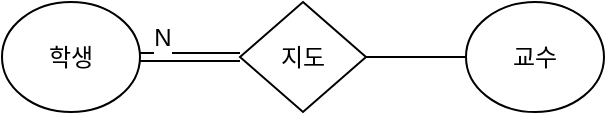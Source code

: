 <mxfile version="26.0.11">
  <diagram name="페이지-1" id="pJFXeUfrOZDQJaGf4EEy">
    <mxGraphModel dx="486" dy="734" grid="0" gridSize="10" guides="1" tooltips="1" connect="1" arrows="1" fold="1" page="0" pageScale="1" pageWidth="827" pageHeight="1169" math="0" shadow="0">
      <root>
        <mxCell id="0" />
        <mxCell id="1" parent="0" />
        <mxCell id="FF7xb8OBf-z3pc8I-94P-4" value="" style="edgeStyle=none;curved=1;rounded=0;orthogonalLoop=1;jettySize=auto;html=1;fontSize=12;endArrow=none;startFill=0;shape=link;" edge="1" parent="1" source="FF7xb8OBf-z3pc8I-94P-1" target="FF7xb8OBf-z3pc8I-94P-2">
          <mxGeometry relative="1" as="geometry" />
        </mxCell>
        <mxCell id="FF7xb8OBf-z3pc8I-94P-6" value="N" style="edgeLabel;html=1;align=center;verticalAlign=middle;resizable=0;points=[];fontSize=12;" vertex="1" connectable="0" parent="FF7xb8OBf-z3pc8I-94P-4">
          <mxGeometry x="-0.414" y="2" relative="1" as="geometry">
            <mxPoint x="-4" y="-8" as="offset" />
          </mxGeometry>
        </mxCell>
        <mxCell id="FF7xb8OBf-z3pc8I-94P-1" value="학생" style="ellipse;whiteSpace=wrap;html=1;" vertex="1" parent="1">
          <mxGeometry x="21" y="160" width="69" height="55" as="geometry" />
        </mxCell>
        <mxCell id="FF7xb8OBf-z3pc8I-94P-2" value="지도" style="rhombus;whiteSpace=wrap;html=1;" vertex="1" parent="1">
          <mxGeometry x="140" y="160" width="63" height="55" as="geometry" />
        </mxCell>
        <mxCell id="FF7xb8OBf-z3pc8I-94P-5" value="" style="edgeStyle=none;curved=1;rounded=0;orthogonalLoop=1;jettySize=auto;html=1;fontSize=12;endArrow=none;startFill=0;" edge="1" parent="1" source="FF7xb8OBf-z3pc8I-94P-3" target="FF7xb8OBf-z3pc8I-94P-2">
          <mxGeometry relative="1" as="geometry" />
        </mxCell>
        <mxCell id="FF7xb8OBf-z3pc8I-94P-3" value="교수" style="ellipse;whiteSpace=wrap;html=1;" vertex="1" parent="1">
          <mxGeometry x="253" y="160" width="69" height="55" as="geometry" />
        </mxCell>
      </root>
    </mxGraphModel>
  </diagram>
</mxfile>
